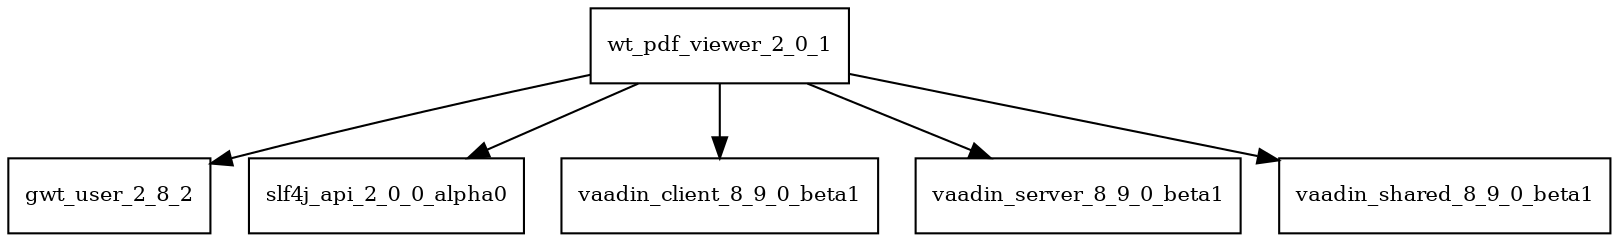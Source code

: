 digraph wt_pdf_viewer_2_0_1_dependencies {
  node [shape = box, fontsize=10.0];
  wt_pdf_viewer_2_0_1 -> gwt_user_2_8_2;
  wt_pdf_viewer_2_0_1 -> slf4j_api_2_0_0_alpha0;
  wt_pdf_viewer_2_0_1 -> vaadin_client_8_9_0_beta1;
  wt_pdf_viewer_2_0_1 -> vaadin_server_8_9_0_beta1;
  wt_pdf_viewer_2_0_1 -> vaadin_shared_8_9_0_beta1;
}
